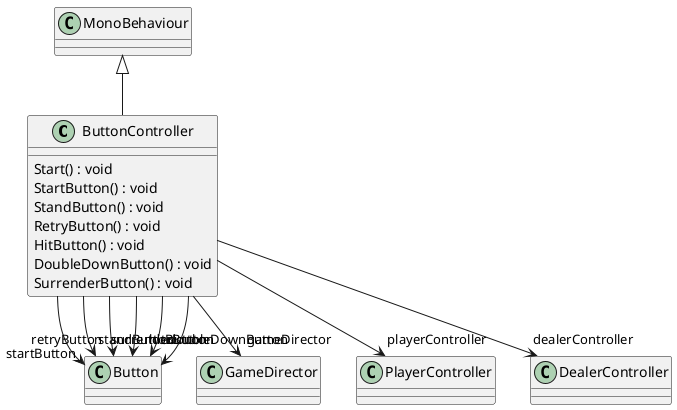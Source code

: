 @startuml
class ButtonController {
    Start() : void
    StartButton() : void
    StandButton() : void
    RetryButton() : void
    HitButton() : void
    DoubleDownButton() : void
    SurrenderButton() : void
}
MonoBehaviour <|-- ButtonController
ButtonController --> "startButton" Button
ButtonController --> "standButton" Button
ButtonController --> "retryButton" Button
ButtonController --> "hitButton" Button
ButtonController --> "doubleDownButton" Button
ButtonController --> "surrenderButton" Button
ButtonController --> "gameDirector" GameDirector
ButtonController --> "playerController" PlayerController
ButtonController --> "dealerController" DealerController
@enduml
